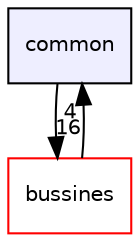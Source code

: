 digraph "common" {
  compound=true
  node [ fontsize="10", fontname="Helvetica"];
  edge [ labelfontsize="10", labelfontname="Helvetica"];
  dir_bdd9a5d540de89e9fe90efdfc6973a4f [shape=box, label="common", style="filled", fillcolor="#eeeeff", pencolor="black", URL="dir_bdd9a5d540de89e9fe90efdfc6973a4f.html"];
  dir_4d4b9fee55c4b9a838fcef7eab53f435 [shape=box label="bussines" fillcolor="white" style="filled" color="red" URL="dir_4d4b9fee55c4b9a838fcef7eab53f435.html"];
  dir_4d4b9fee55c4b9a838fcef7eab53f435->dir_bdd9a5d540de89e9fe90efdfc6973a4f [headlabel="4", labeldistance=1.5 headhref="dir_000000_000002.html"];
  dir_bdd9a5d540de89e9fe90efdfc6973a4f->dir_4d4b9fee55c4b9a838fcef7eab53f435 [headlabel="16", labeldistance=1.5 headhref="dir_000002_000000.html"];
}
